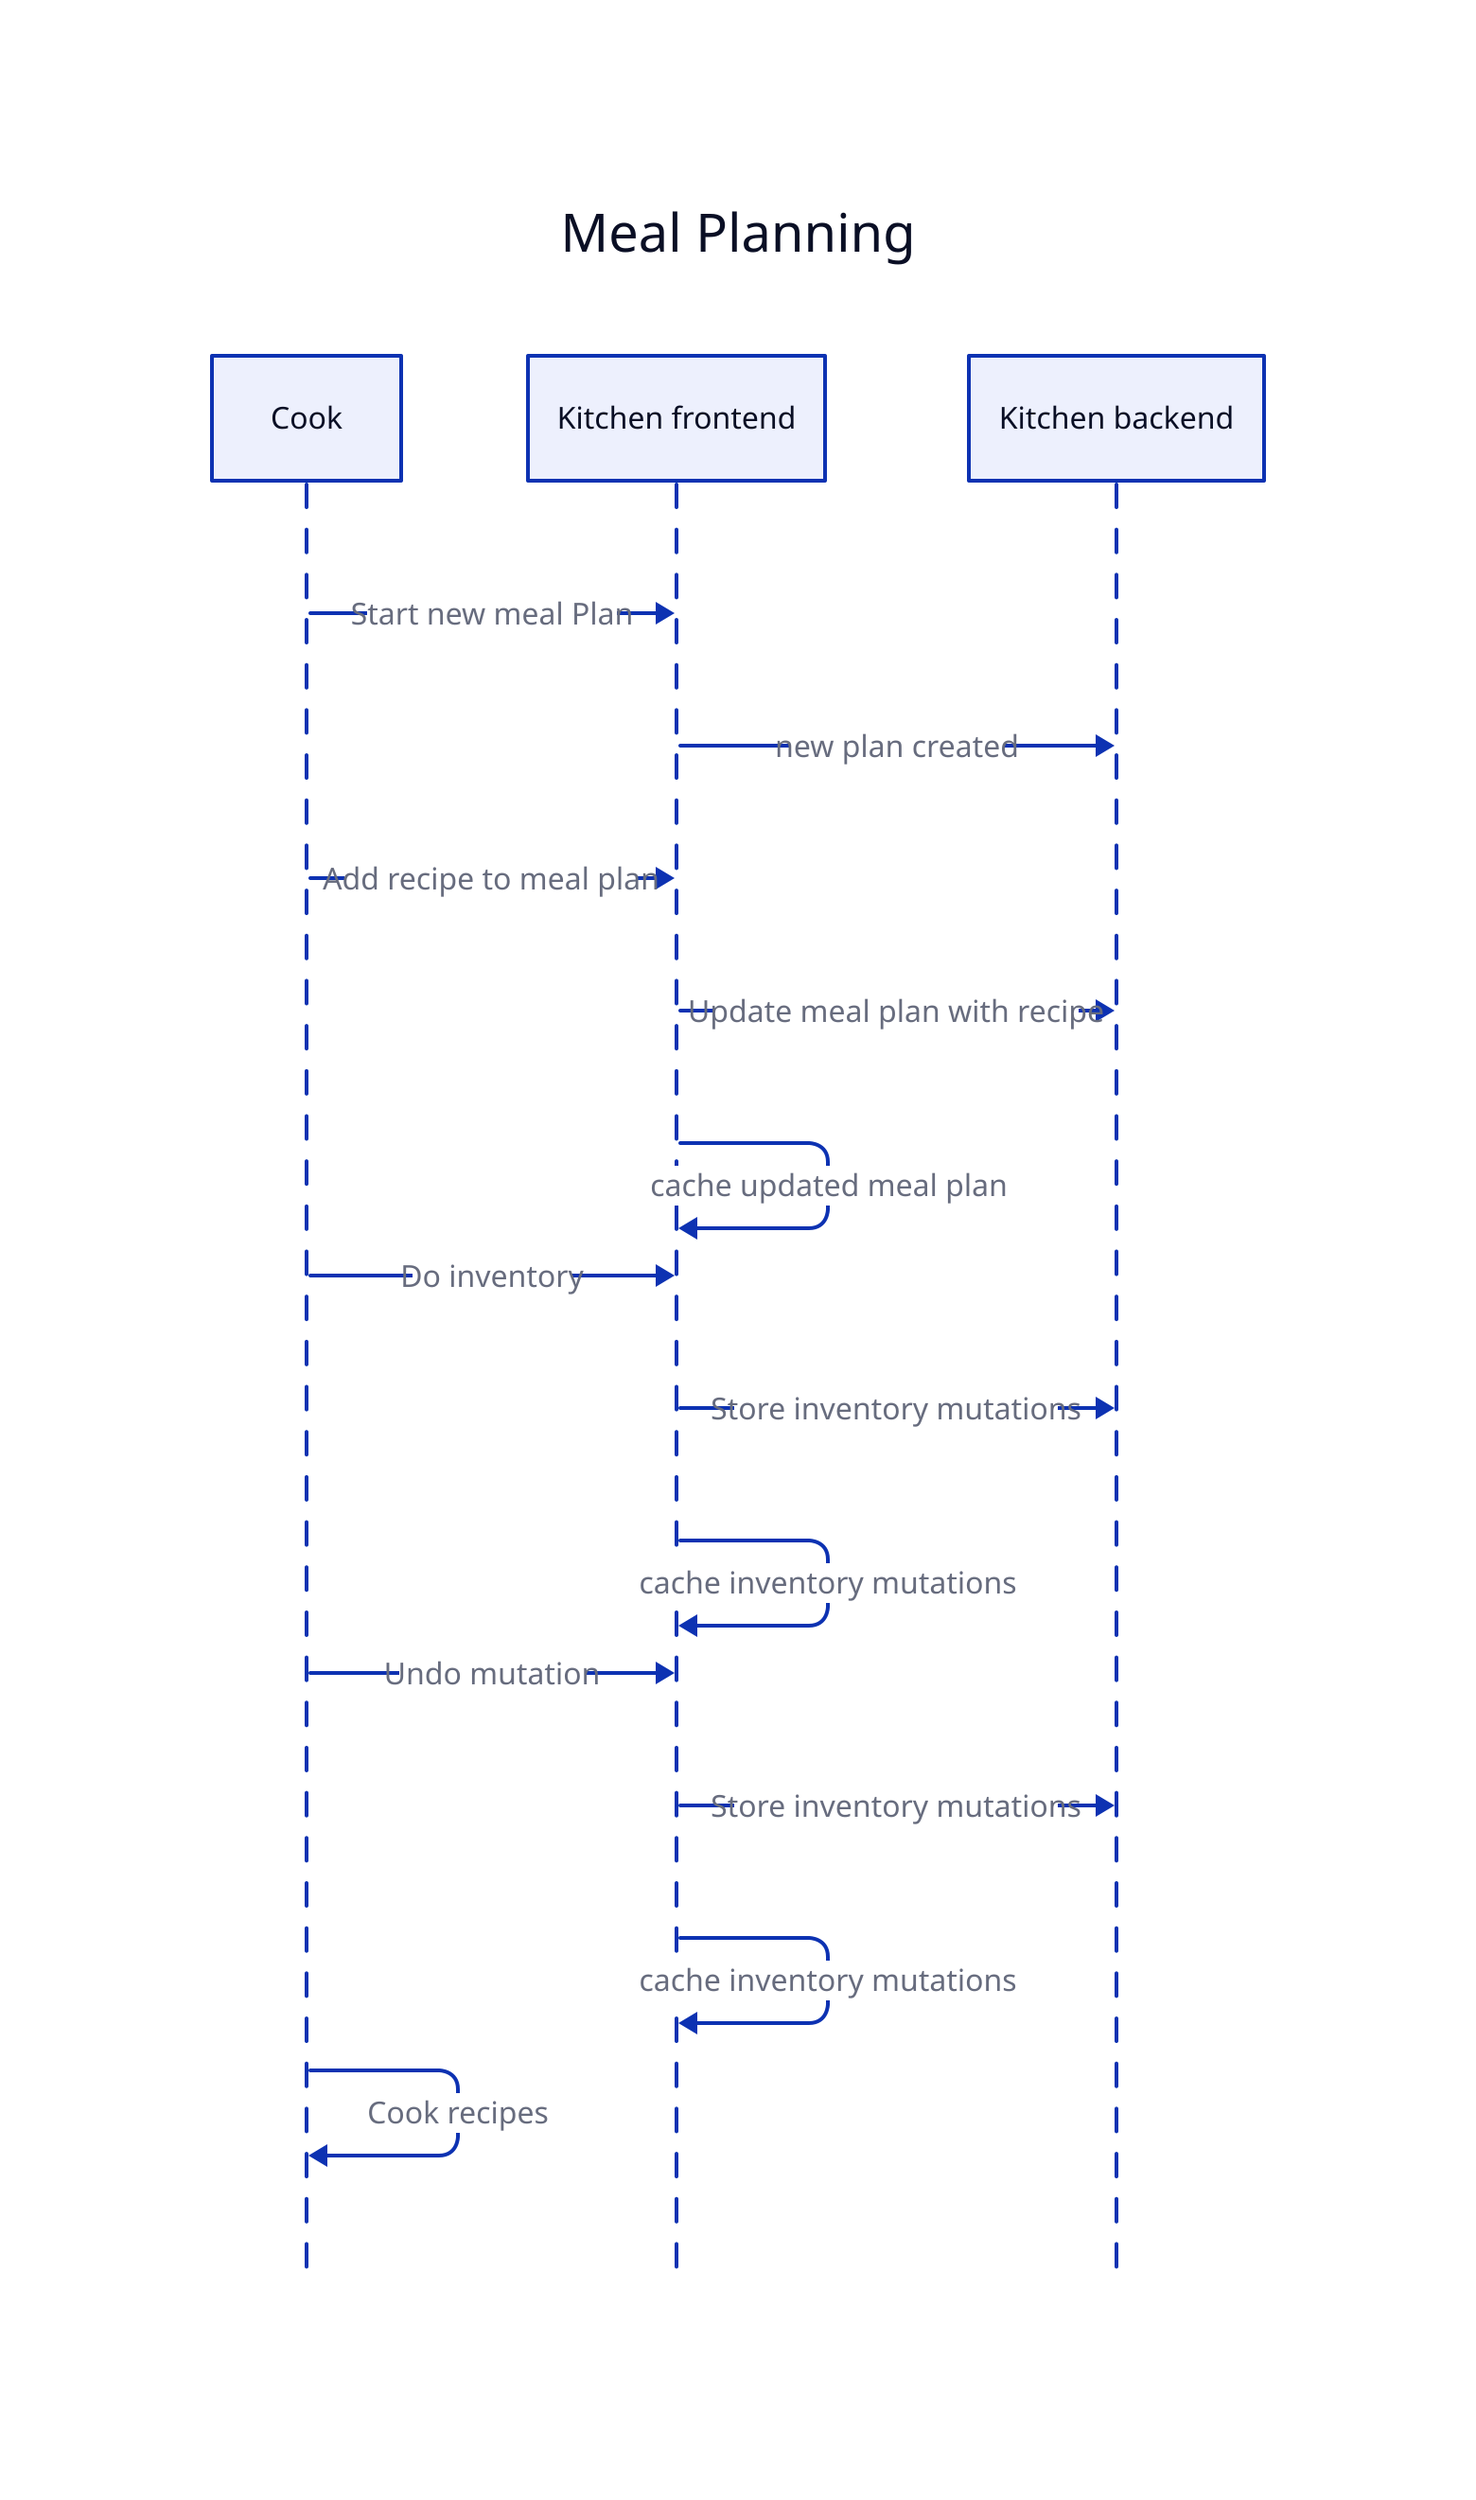 Meal Planning: {
    shape: sequence_diagram
    user: Cook; client: Kitchen frontend; kitchen: Kitchen backend

    user -> client: Start new meal Plan
    client -> kitchen: new plan created
    user -> client: Add recipe to meal plan
    client -> kitchen: Update meal plan with recipe
    client -> client: cache updated meal plan
    user -> client: Do inventory
    client -> kitchen: Store inventory mutations
    client -> client: cache inventory mutations
    user -> client: Undo mutation
    client -> kitchen: Store inventory mutations
    client -> client: cache inventory mutations
    user -> user: Cook recipes
}
